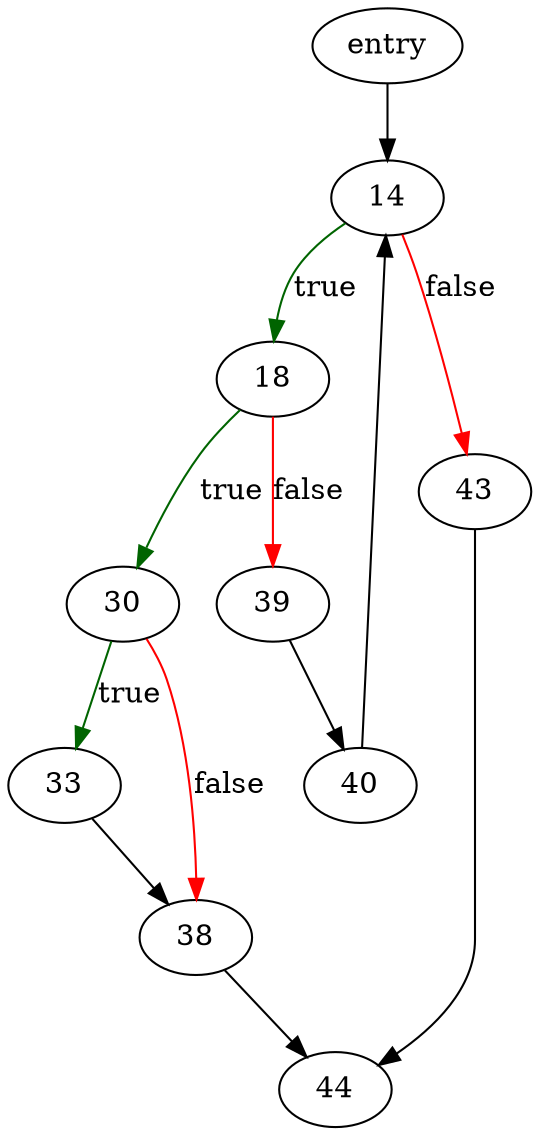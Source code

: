 digraph "tableAndColumnIndex" {
	// Node definitions.
	5 [label=entry];
	14;
	18;
	30;
	33;
	38;
	39;
	40;
	43;
	44;

	// Edge definitions.
	5 -> 14;
	14 -> 18 [
		color=darkgreen
		label=true
	];
	14 -> 43 [
		color=red
		label=false
	];
	18 -> 30 [
		color=darkgreen
		label=true
	];
	18 -> 39 [
		color=red
		label=false
	];
	30 -> 33 [
		color=darkgreen
		label=true
	];
	30 -> 38 [
		color=red
		label=false
	];
	33 -> 38;
	38 -> 44;
	39 -> 40;
	40 -> 14;
	43 -> 44;
}